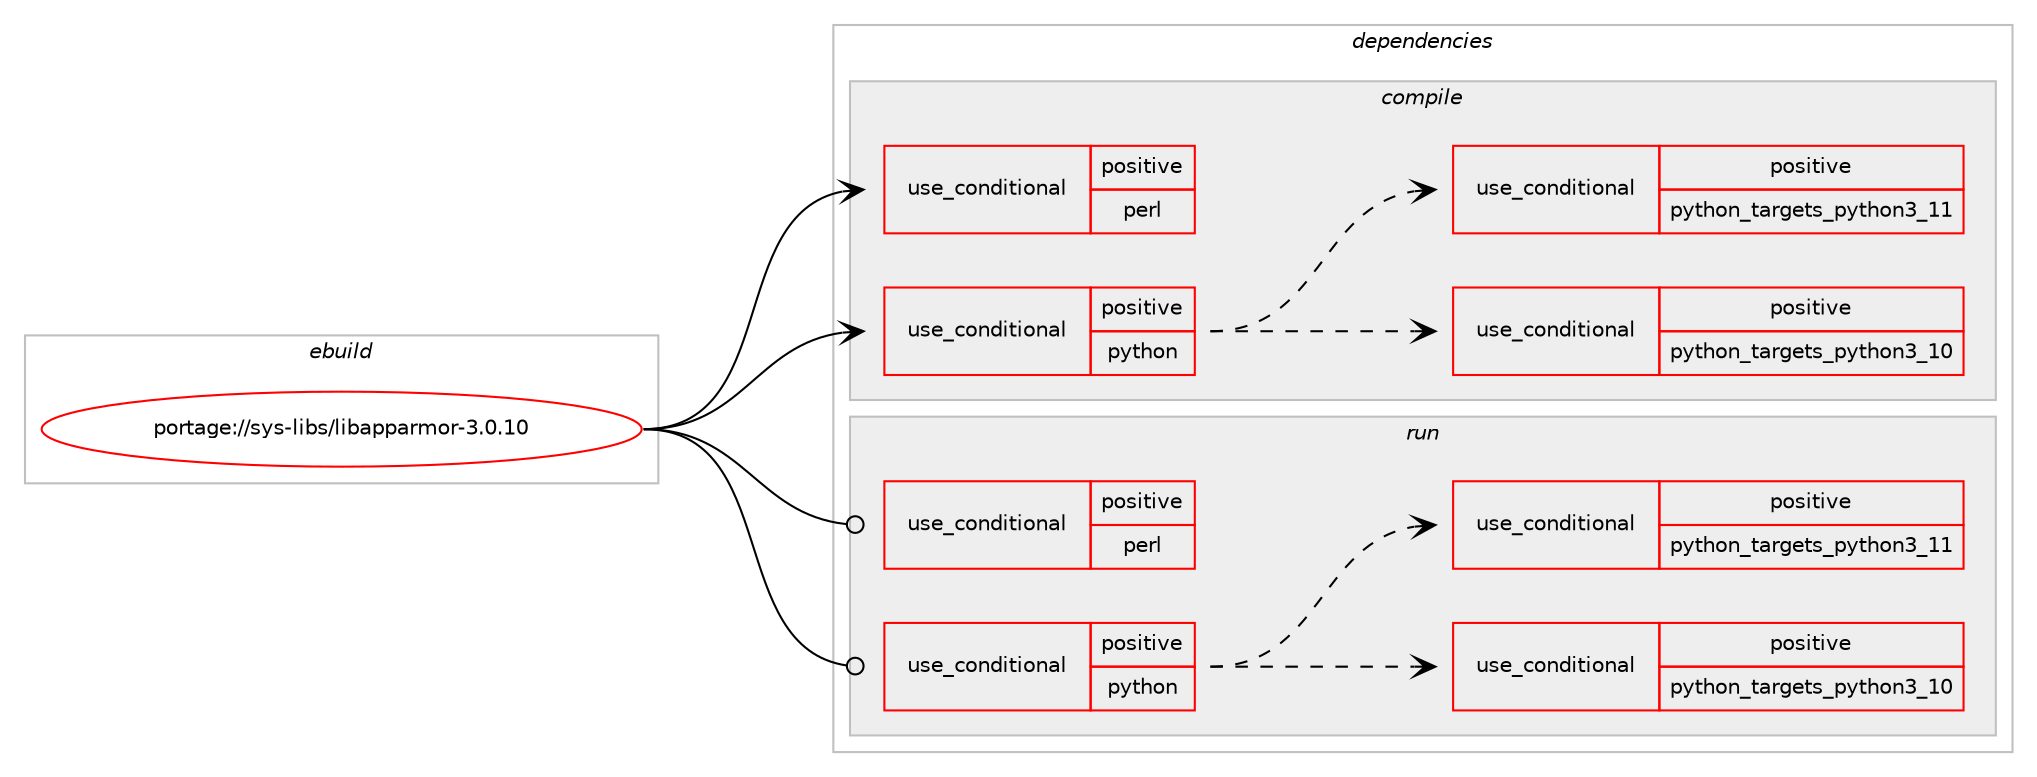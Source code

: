 digraph prolog {

# *************
# Graph options
# *************

newrank=true;
concentrate=true;
compound=true;
graph [rankdir=LR,fontname=Helvetica,fontsize=10,ranksep=1.5];#, ranksep=2.5, nodesep=0.2];
edge  [arrowhead=vee];
node  [fontname=Helvetica,fontsize=10];

# **********
# The ebuild
# **********

subgraph cluster_leftcol {
color=gray;
rank=same;
label=<<i>ebuild</i>>;
id [label="portage://sys-libs/libapparmor-3.0.10", color=red, width=4, href="../sys-libs/libapparmor-3.0.10.svg"];
}

# ****************
# The dependencies
# ****************

subgraph cluster_midcol {
color=gray;
label=<<i>dependencies</i>>;
subgraph cluster_compile {
fillcolor="#eeeeee";
style=filled;
label=<<i>compile</i>>;
subgraph cond11630 {
dependency16452 [label=<<TABLE BORDER="0" CELLBORDER="1" CELLSPACING="0" CELLPADDING="4"><TR><TD ROWSPAN="3" CELLPADDING="10">use_conditional</TD></TR><TR><TD>positive</TD></TR><TR><TD>perl</TD></TR></TABLE>>, shape=none, color=red];
# *** BEGIN UNKNOWN DEPENDENCY TYPE (TODO) ***
# dependency16452 -> package_dependency(portage://sys-libs/libapparmor-3.0.10,install,no,dev-lang,perl,none,[,,],any_same_slot,[])
# *** END UNKNOWN DEPENDENCY TYPE (TODO) ***

}
id:e -> dependency16452:w [weight=20,style="solid",arrowhead="vee"];
subgraph cond11631 {
dependency16453 [label=<<TABLE BORDER="0" CELLBORDER="1" CELLSPACING="0" CELLPADDING="4"><TR><TD ROWSPAN="3" CELLPADDING="10">use_conditional</TD></TR><TR><TD>positive</TD></TR><TR><TD>python</TD></TR></TABLE>>, shape=none, color=red];
subgraph cond11632 {
dependency16454 [label=<<TABLE BORDER="0" CELLBORDER="1" CELLSPACING="0" CELLPADDING="4"><TR><TD ROWSPAN="3" CELLPADDING="10">use_conditional</TD></TR><TR><TD>positive</TD></TR><TR><TD>python_targets_python3_10</TD></TR></TABLE>>, shape=none, color=red];
# *** BEGIN UNKNOWN DEPENDENCY TYPE (TODO) ***
# dependency16454 -> package_dependency(portage://sys-libs/libapparmor-3.0.10,install,no,dev-lang,python,none,[,,],[slot(3.10)],[])
# *** END UNKNOWN DEPENDENCY TYPE (TODO) ***

}
dependency16453:e -> dependency16454:w [weight=20,style="dashed",arrowhead="vee"];
subgraph cond11633 {
dependency16455 [label=<<TABLE BORDER="0" CELLBORDER="1" CELLSPACING="0" CELLPADDING="4"><TR><TD ROWSPAN="3" CELLPADDING="10">use_conditional</TD></TR><TR><TD>positive</TD></TR><TR><TD>python_targets_python3_11</TD></TR></TABLE>>, shape=none, color=red];
# *** BEGIN UNKNOWN DEPENDENCY TYPE (TODO) ***
# dependency16455 -> package_dependency(portage://sys-libs/libapparmor-3.0.10,install,no,dev-lang,python,none,[,,],[slot(3.11)],[])
# *** END UNKNOWN DEPENDENCY TYPE (TODO) ***

}
dependency16453:e -> dependency16455:w [weight=20,style="dashed",arrowhead="vee"];
}
id:e -> dependency16453:w [weight=20,style="solid",arrowhead="vee"];
}
subgraph cluster_compileandrun {
fillcolor="#eeeeee";
style=filled;
label=<<i>compile and run</i>>;
}
subgraph cluster_run {
fillcolor="#eeeeee";
style=filled;
label=<<i>run</i>>;
subgraph cond11634 {
dependency16456 [label=<<TABLE BORDER="0" CELLBORDER="1" CELLSPACING="0" CELLPADDING="4"><TR><TD ROWSPAN="3" CELLPADDING="10">use_conditional</TD></TR><TR><TD>positive</TD></TR><TR><TD>perl</TD></TR></TABLE>>, shape=none, color=red];
# *** BEGIN UNKNOWN DEPENDENCY TYPE (TODO) ***
# dependency16456 -> package_dependency(portage://sys-libs/libapparmor-3.0.10,run,no,dev-lang,perl,none,[,,],any_same_slot,[])
# *** END UNKNOWN DEPENDENCY TYPE (TODO) ***

}
id:e -> dependency16456:w [weight=20,style="solid",arrowhead="odot"];
subgraph cond11635 {
dependency16457 [label=<<TABLE BORDER="0" CELLBORDER="1" CELLSPACING="0" CELLPADDING="4"><TR><TD ROWSPAN="3" CELLPADDING="10">use_conditional</TD></TR><TR><TD>positive</TD></TR><TR><TD>python</TD></TR></TABLE>>, shape=none, color=red];
subgraph cond11636 {
dependency16458 [label=<<TABLE BORDER="0" CELLBORDER="1" CELLSPACING="0" CELLPADDING="4"><TR><TD ROWSPAN="3" CELLPADDING="10">use_conditional</TD></TR><TR><TD>positive</TD></TR><TR><TD>python_targets_python3_10</TD></TR></TABLE>>, shape=none, color=red];
# *** BEGIN UNKNOWN DEPENDENCY TYPE (TODO) ***
# dependency16458 -> package_dependency(portage://sys-libs/libapparmor-3.0.10,run,no,dev-lang,python,none,[,,],[slot(3.10)],[])
# *** END UNKNOWN DEPENDENCY TYPE (TODO) ***

}
dependency16457:e -> dependency16458:w [weight=20,style="dashed",arrowhead="vee"];
subgraph cond11637 {
dependency16459 [label=<<TABLE BORDER="0" CELLBORDER="1" CELLSPACING="0" CELLPADDING="4"><TR><TD ROWSPAN="3" CELLPADDING="10">use_conditional</TD></TR><TR><TD>positive</TD></TR><TR><TD>python_targets_python3_11</TD></TR></TABLE>>, shape=none, color=red];
# *** BEGIN UNKNOWN DEPENDENCY TYPE (TODO) ***
# dependency16459 -> package_dependency(portage://sys-libs/libapparmor-3.0.10,run,no,dev-lang,python,none,[,,],[slot(3.11)],[])
# *** END UNKNOWN DEPENDENCY TYPE (TODO) ***

}
dependency16457:e -> dependency16459:w [weight=20,style="dashed",arrowhead="vee"];
}
id:e -> dependency16457:w [weight=20,style="solid",arrowhead="odot"];
}
}

# **************
# The candidates
# **************

subgraph cluster_choices {
rank=same;
color=gray;
label=<<i>candidates</i>>;

}

}
